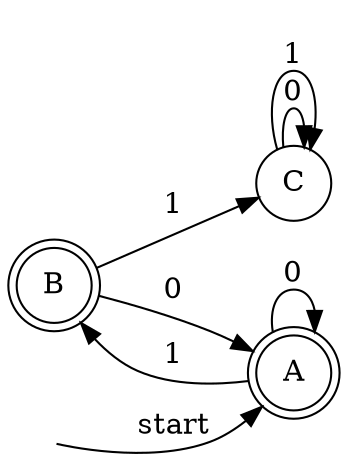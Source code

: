digraph DFA {
  rankdir=LR;
  node [shape=circle];
  "B" [shape=doublecircle];
  "C" [shape=circle];
  "A" [shape=doublecircle];
  "" [shape=none, label="", width=0, height=0];
  "" -> "A" [label="start"];
  "B" -> "A" [label="0"];
  "B" -> "C" [label="1"];
  "C" -> "C" [label="0"];
  "C" -> "C" [label="1"];
  "A" -> "A" [label="0"];
  "A" -> "B" [label="1"];
}
